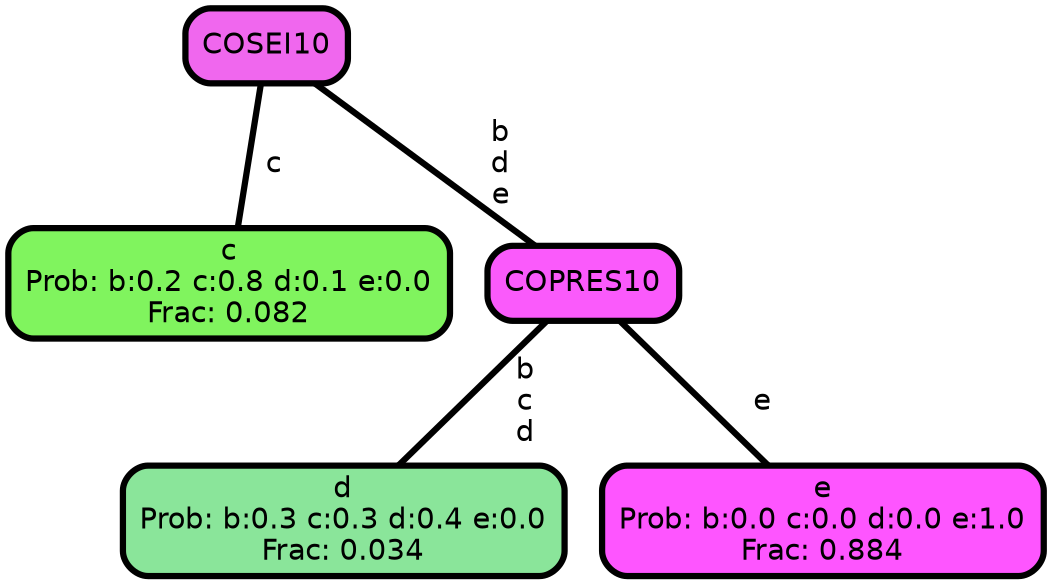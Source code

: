graph Tree {
node [shape=box, style="filled, rounded",color="black",penwidth="3",fontcolor="black",                 fontname=helvetica] ;
graph [ranksep="0 equally", splines=straight,                 bgcolor=transparent, dpi=200] ;
edge [fontname=helvetica, color=black] ;
0 [label="c
Prob: b:0.2 c:0.8 d:0.1 e:0.0
Frac: 0.082", fillcolor="#80f45e"] ;
1 [label="COSEI10", fillcolor="#f067ee"] ;
2 [label="d
Prob: b:0.3 c:0.3 d:0.4 e:0.0
Frac: 0.034", fillcolor="#8ae59a"] ;
3 [label="COPRES10", fillcolor="#fa5afb"] ;
4 [label="e
Prob: b:0.0 c:0.0 d:0.0 e:1.0
Frac: 0.884", fillcolor="#fe55ff"] ;
1 -- 0 [label=" c",penwidth=3] ;
1 -- 3 [label=" b\n d\n e",penwidth=3] ;
3 -- 2 [label=" b\n c\n d",penwidth=3] ;
3 -- 4 [label=" e",penwidth=3] ;
{rank = same;}}